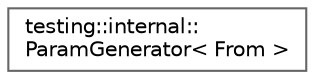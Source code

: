 digraph "Graphical Class Hierarchy"
{
 // LATEX_PDF_SIZE
  bgcolor="transparent";
  edge [fontname=Helvetica,fontsize=10,labelfontname=Helvetica,labelfontsize=10];
  node [fontname=Helvetica,fontsize=10,shape=box,height=0.2,width=0.4];
  rankdir="LR";
  Node0 [id="Node000000",label="testing::internal::\lParamGenerator\< From \>",height=0.2,width=0.4,color="grey40", fillcolor="white", style="filled",URL="$classtesting_1_1internal_1_1ParamGenerator.html",tooltip=" "];
}
